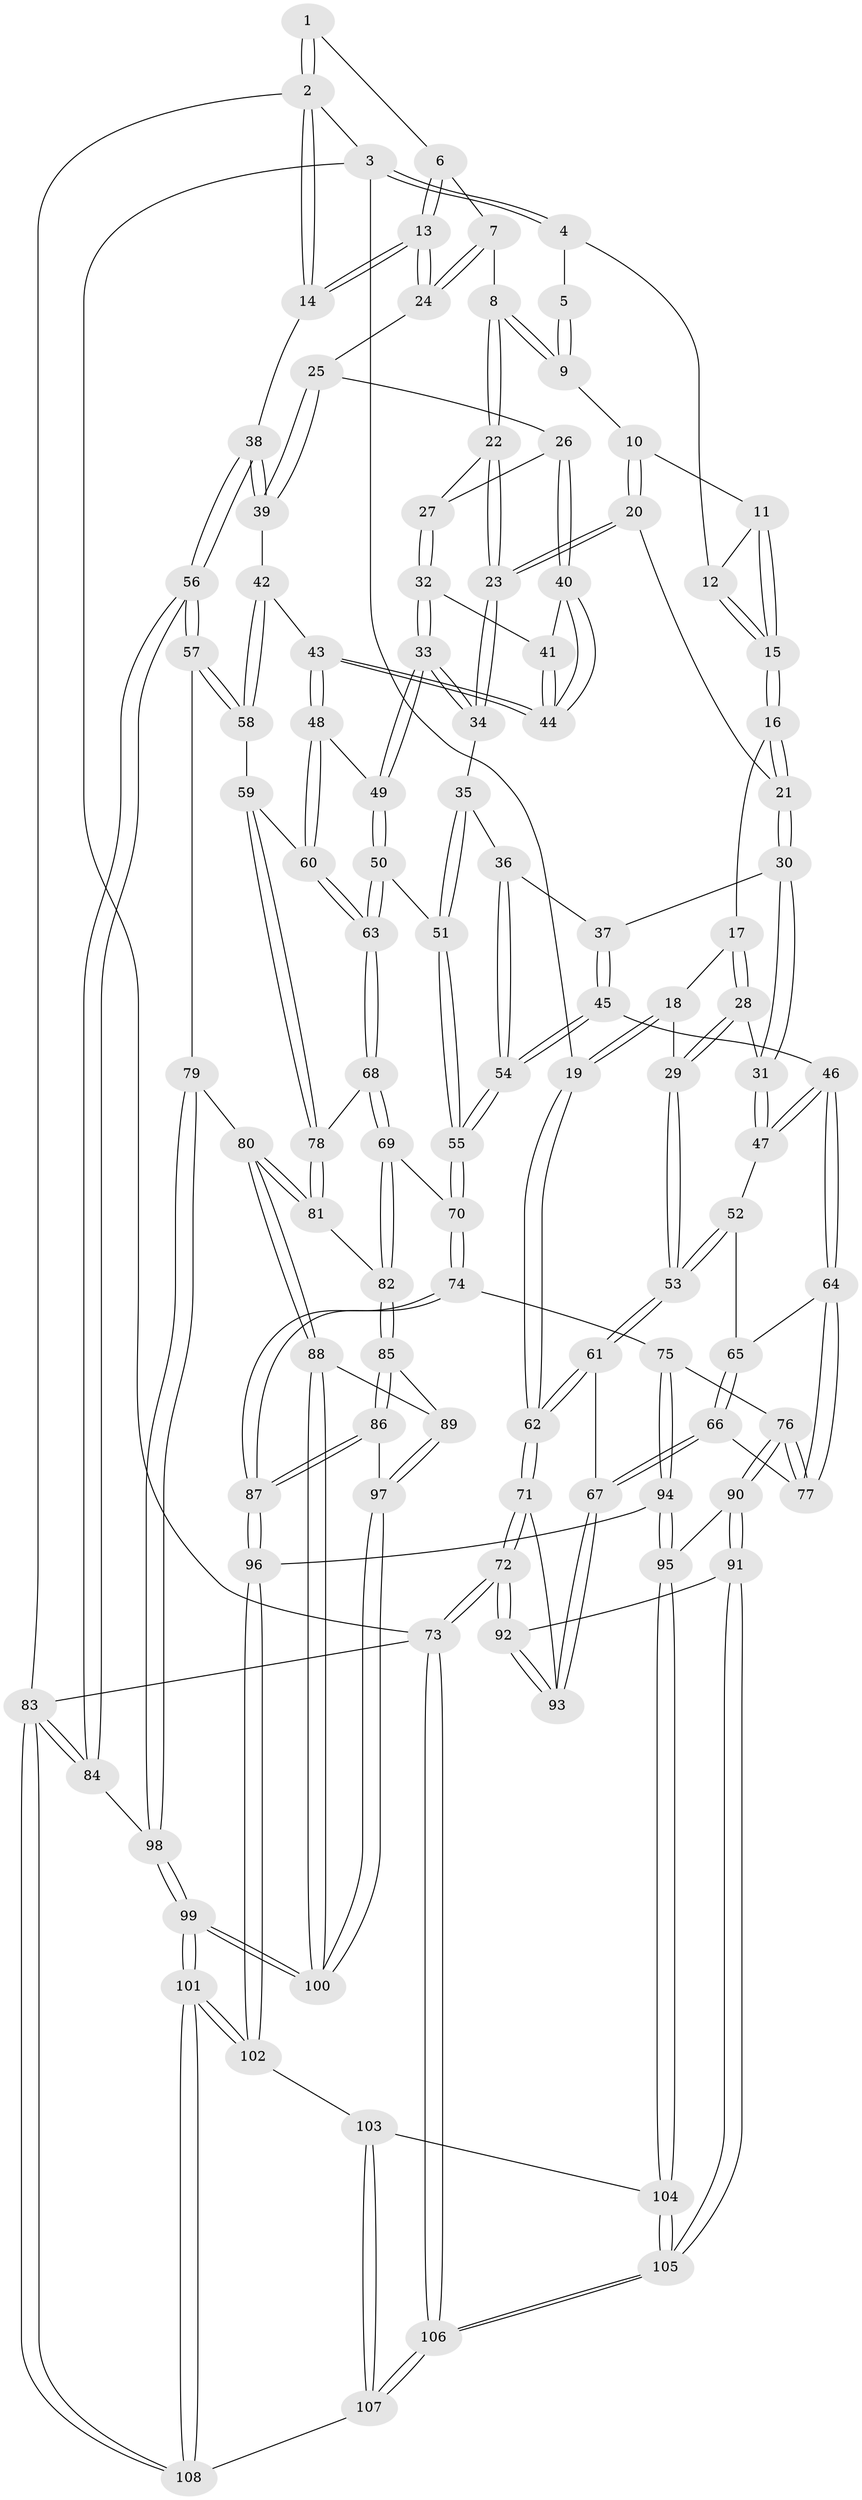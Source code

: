 // coarse degree distribution, {3: 0.15625, 6: 0.0625, 5: 0.328125, 4: 0.421875, 2: 0.015625, 7: 0.015625}
// Generated by graph-tools (version 1.1) at 2025/24/03/03/25 07:24:37]
// undirected, 108 vertices, 267 edges
graph export_dot {
graph [start="1"]
  node [color=gray90,style=filled];
  1 [pos="+0.8248515800772517+0"];
  2 [pos="+1+0"];
  3 [pos="+0+0"];
  4 [pos="+0.19723315649842912+0"];
  5 [pos="+0.6846140613906101+0"];
  6 [pos="+0.8911411436674846+0.10339750503682461"];
  7 [pos="+0.848523232014924+0.1659114277901956"];
  8 [pos="+0.8196695788145896+0.15456571481994627"];
  9 [pos="+0.670579199053056+0"];
  10 [pos="+0.6049806908750203+0.07541851680951718"];
  11 [pos="+0.5636487577878732+0.07464950113975426"];
  12 [pos="+0.30110250286745377+0"];
  13 [pos="+1+0"];
  14 [pos="+1+0"];
  15 [pos="+0.33133832478006076+0.1339877734246188"];
  16 [pos="+0.3332521631640087+0.18408755798510112"];
  17 [pos="+0.2141843410075159+0.22793311846689376"];
  18 [pos="+0.044805812597403315+0.16187646714600099"];
  19 [pos="+0+0"];
  20 [pos="+0.595844581999878+0.20708524140202222"];
  21 [pos="+0.35565245972635334+0.20994960962123937"];
  22 [pos="+0.6863620289166888+0.2197364065909314"];
  23 [pos="+0.6043940367161069+0.22125072002699164"];
  24 [pos="+0.8836169476506294+0.22722507142850235"];
  25 [pos="+0.8832472418610275+0.2503669841151755"];
  26 [pos="+0.8109080702470278+0.2952218362788605"];
  27 [pos="+0.7892548543578695+0.2927155177670321"];
  28 [pos="+0.18139373661643307+0.3337418997672879"];
  29 [pos="+0.09600563232791685+0.3889662506109897"];
  30 [pos="+0.36743464131179066+0.32373228253342096"];
  31 [pos="+0.29332665536552555+0.38832306340964023"];
  32 [pos="+0.6683067713321578+0.36834312769834443"];
  33 [pos="+0.6625019447214239+0.36904230946655975"];
  34 [pos="+0.6030243354640193+0.3231236112421928"];
  35 [pos="+0.5565379490806743+0.3614950301337797"];
  36 [pos="+0.4784433139695877+0.3902387560529564"];
  37 [pos="+0.421202019663382+0.36731113796940873"];
  38 [pos="+1+0.40887067997436327"];
  39 [pos="+0.975557500314883+0.3662573646558763"];
  40 [pos="+0.804654619270704+0.34376014843003044"];
  41 [pos="+0.7038009853747922+0.3750377246621228"];
  42 [pos="+0.9198652600443129+0.4097221978054098"];
  43 [pos="+0.8206019141169449+0.42633334524038874"];
  44 [pos="+0.8164119793739911+0.4200379292731532"];
  45 [pos="+0.35084431296944196+0.5247927592392764"];
  46 [pos="+0.3252907633702116+0.5261788378093993"];
  47 [pos="+0.2730249873386338+0.47305412133851765"];
  48 [pos="+0.8183443757529715+0.43096200821510217"];
  49 [pos="+0.6832762838188015+0.46744302211060557"];
  50 [pos="+0.6761234256567824+0.5179371248857931"];
  51 [pos="+0.5797410409927861+0.4856550755794024"];
  52 [pos="+0.15424162553475498+0.4911588951127688"];
  53 [pos="+0.051442614941356775+0.4781590192425268"];
  54 [pos="+0.47118111715752525+0.5573637561839118"];
  55 [pos="+0.47144669004946504+0.5576768887128234"];
  56 [pos="+1+0.6442867433649754"];
  57 [pos="+1+0.6448500125754235"];
  58 [pos="+0.9028656209974166+0.5742662566577713"];
  59 [pos="+0.851311180943761+0.5705484622162663"];
  60 [pos="+0.8081556385999423+0.5395049073733164"];
  61 [pos="+0.01741534373639563+0.4984598553995627"];
  62 [pos="+0+0.5495928012465964"];
  63 [pos="+0.6874150502322489+0.5534933166541381"];
  64 [pos="+0.29859428960396706+0.5951568397428193"];
  65 [pos="+0.19687208589355745+0.5536170290326766"];
  66 [pos="+0.24818813593347172+0.6927157536697873"];
  67 [pos="+0.24321255069265577+0.6953558833470445"];
  68 [pos="+0.6819039130626555+0.565919394519618"];
  69 [pos="+0.6527514024765816+0.6241433633039681"];
  70 [pos="+0.4968047284800101+0.6245378109949072"];
  71 [pos="+0+0.616526511132569"];
  72 [pos="+0+0.9727186164653826"];
  73 [pos="+0+1"];
  74 [pos="+0.48995630418113856+0.6381118200044705"];
  75 [pos="+0.39168212602011365+0.7150760085674253"];
  76 [pos="+0.3600829938307868+0.7150515748657327"];
  77 [pos="+0.2772698087966591+0.6836655405151552"];
  78 [pos="+0.8126090070158668+0.6423480456239651"];
  79 [pos="+0.8662192196411428+0.7560570381743899"];
  80 [pos="+0.8412630340476024+0.7503091765767913"];
  81 [pos="+0.7984161577067618+0.6769947606386207"];
  82 [pos="+0.6685560898598428+0.6548813687509044"];
  83 [pos="+1+1"];
  84 [pos="+1+0.826334132127683"];
  85 [pos="+0.6687629739985272+0.7114192758932021"];
  86 [pos="+0.5864646343813861+0.8055908733576299"];
  87 [pos="+0.566462819144562+0.8096273081773598"];
  88 [pos="+0.7543291118530583+0.7939688958684581"];
  89 [pos="+0.7308781922021822+0.7758529122306506"];
  90 [pos="+0.327733838346522+0.8292470283725317"];
  91 [pos="+0.1855527746793941+0.8616882775161424"];
  92 [pos="+0.18361612319727078+0.8593047097065999"];
  93 [pos="+0.18258994172018736+0.7643540981825648"];
  94 [pos="+0.45051975394608074+0.8365504098338743"];
  95 [pos="+0.394436640648651+0.9028498005322353"];
  96 [pos="+0.537110420321737+0.8402563746292178"];
  97 [pos="+0.627681550394804+0.8309202726192281"];
  98 [pos="+0.911462758267415+0.9059041423713525"];
  99 [pos="+0.766907911645422+1"];
  100 [pos="+0.7293161697477883+0.9184797575982275"];
  101 [pos="+0.7444009389406853+1"];
  102 [pos="+0.5550613105259845+0.9289651493781943"];
  103 [pos="+0.4197627807157448+0.9699570287634048"];
  104 [pos="+0.3921487509298111+0.9114052552346019"];
  105 [pos="+0.22171007263906847+0.9476201487215179"];
  106 [pos="+0.18274621052653728+1"];
  107 [pos="+0.41845032403359794+1"];
  108 [pos="+0.7434435772690494+1"];
  1 -- 2;
  1 -- 2;
  1 -- 6;
  2 -- 3;
  2 -- 14;
  2 -- 14;
  2 -- 83;
  3 -- 4;
  3 -- 4;
  3 -- 19;
  3 -- 73;
  4 -- 5;
  4 -- 12;
  5 -- 9;
  5 -- 9;
  6 -- 7;
  6 -- 13;
  6 -- 13;
  7 -- 8;
  7 -- 24;
  7 -- 24;
  8 -- 9;
  8 -- 9;
  8 -- 22;
  8 -- 22;
  9 -- 10;
  10 -- 11;
  10 -- 20;
  10 -- 20;
  11 -- 12;
  11 -- 15;
  11 -- 15;
  12 -- 15;
  12 -- 15;
  13 -- 14;
  13 -- 14;
  13 -- 24;
  13 -- 24;
  14 -- 38;
  15 -- 16;
  15 -- 16;
  16 -- 17;
  16 -- 21;
  16 -- 21;
  17 -- 18;
  17 -- 28;
  17 -- 28;
  18 -- 19;
  18 -- 19;
  18 -- 29;
  19 -- 62;
  19 -- 62;
  20 -- 21;
  20 -- 23;
  20 -- 23;
  21 -- 30;
  21 -- 30;
  22 -- 23;
  22 -- 23;
  22 -- 27;
  23 -- 34;
  23 -- 34;
  24 -- 25;
  25 -- 26;
  25 -- 39;
  25 -- 39;
  26 -- 27;
  26 -- 40;
  26 -- 40;
  27 -- 32;
  27 -- 32;
  28 -- 29;
  28 -- 29;
  28 -- 31;
  29 -- 53;
  29 -- 53;
  30 -- 31;
  30 -- 31;
  30 -- 37;
  31 -- 47;
  31 -- 47;
  32 -- 33;
  32 -- 33;
  32 -- 41;
  33 -- 34;
  33 -- 34;
  33 -- 49;
  33 -- 49;
  34 -- 35;
  35 -- 36;
  35 -- 51;
  35 -- 51;
  36 -- 37;
  36 -- 54;
  36 -- 54;
  37 -- 45;
  37 -- 45;
  38 -- 39;
  38 -- 39;
  38 -- 56;
  38 -- 56;
  39 -- 42;
  40 -- 41;
  40 -- 44;
  40 -- 44;
  41 -- 44;
  41 -- 44;
  42 -- 43;
  42 -- 58;
  42 -- 58;
  43 -- 44;
  43 -- 44;
  43 -- 48;
  43 -- 48;
  45 -- 46;
  45 -- 54;
  45 -- 54;
  46 -- 47;
  46 -- 47;
  46 -- 64;
  46 -- 64;
  47 -- 52;
  48 -- 49;
  48 -- 60;
  48 -- 60;
  49 -- 50;
  49 -- 50;
  50 -- 51;
  50 -- 63;
  50 -- 63;
  51 -- 55;
  51 -- 55;
  52 -- 53;
  52 -- 53;
  52 -- 65;
  53 -- 61;
  53 -- 61;
  54 -- 55;
  54 -- 55;
  55 -- 70;
  55 -- 70;
  56 -- 57;
  56 -- 57;
  56 -- 84;
  56 -- 84;
  57 -- 58;
  57 -- 58;
  57 -- 79;
  58 -- 59;
  59 -- 60;
  59 -- 78;
  59 -- 78;
  60 -- 63;
  60 -- 63;
  61 -- 62;
  61 -- 62;
  61 -- 67;
  62 -- 71;
  62 -- 71;
  63 -- 68;
  63 -- 68;
  64 -- 65;
  64 -- 77;
  64 -- 77;
  65 -- 66;
  65 -- 66;
  66 -- 67;
  66 -- 67;
  66 -- 77;
  67 -- 93;
  67 -- 93;
  68 -- 69;
  68 -- 69;
  68 -- 78;
  69 -- 70;
  69 -- 82;
  69 -- 82;
  70 -- 74;
  70 -- 74;
  71 -- 72;
  71 -- 72;
  71 -- 93;
  72 -- 73;
  72 -- 73;
  72 -- 92;
  72 -- 92;
  73 -- 106;
  73 -- 106;
  73 -- 83;
  74 -- 75;
  74 -- 87;
  74 -- 87;
  75 -- 76;
  75 -- 94;
  75 -- 94;
  76 -- 77;
  76 -- 77;
  76 -- 90;
  76 -- 90;
  78 -- 81;
  78 -- 81;
  79 -- 80;
  79 -- 98;
  79 -- 98;
  80 -- 81;
  80 -- 81;
  80 -- 88;
  80 -- 88;
  81 -- 82;
  82 -- 85;
  82 -- 85;
  83 -- 84;
  83 -- 84;
  83 -- 108;
  83 -- 108;
  84 -- 98;
  85 -- 86;
  85 -- 86;
  85 -- 89;
  86 -- 87;
  86 -- 87;
  86 -- 97;
  87 -- 96;
  87 -- 96;
  88 -- 89;
  88 -- 100;
  88 -- 100;
  89 -- 97;
  89 -- 97;
  90 -- 91;
  90 -- 91;
  90 -- 95;
  91 -- 92;
  91 -- 105;
  91 -- 105;
  92 -- 93;
  92 -- 93;
  94 -- 95;
  94 -- 95;
  94 -- 96;
  95 -- 104;
  95 -- 104;
  96 -- 102;
  96 -- 102;
  97 -- 100;
  97 -- 100;
  98 -- 99;
  98 -- 99;
  99 -- 100;
  99 -- 100;
  99 -- 101;
  99 -- 101;
  101 -- 102;
  101 -- 102;
  101 -- 108;
  101 -- 108;
  102 -- 103;
  103 -- 104;
  103 -- 107;
  103 -- 107;
  104 -- 105;
  104 -- 105;
  105 -- 106;
  105 -- 106;
  106 -- 107;
  106 -- 107;
  107 -- 108;
}
